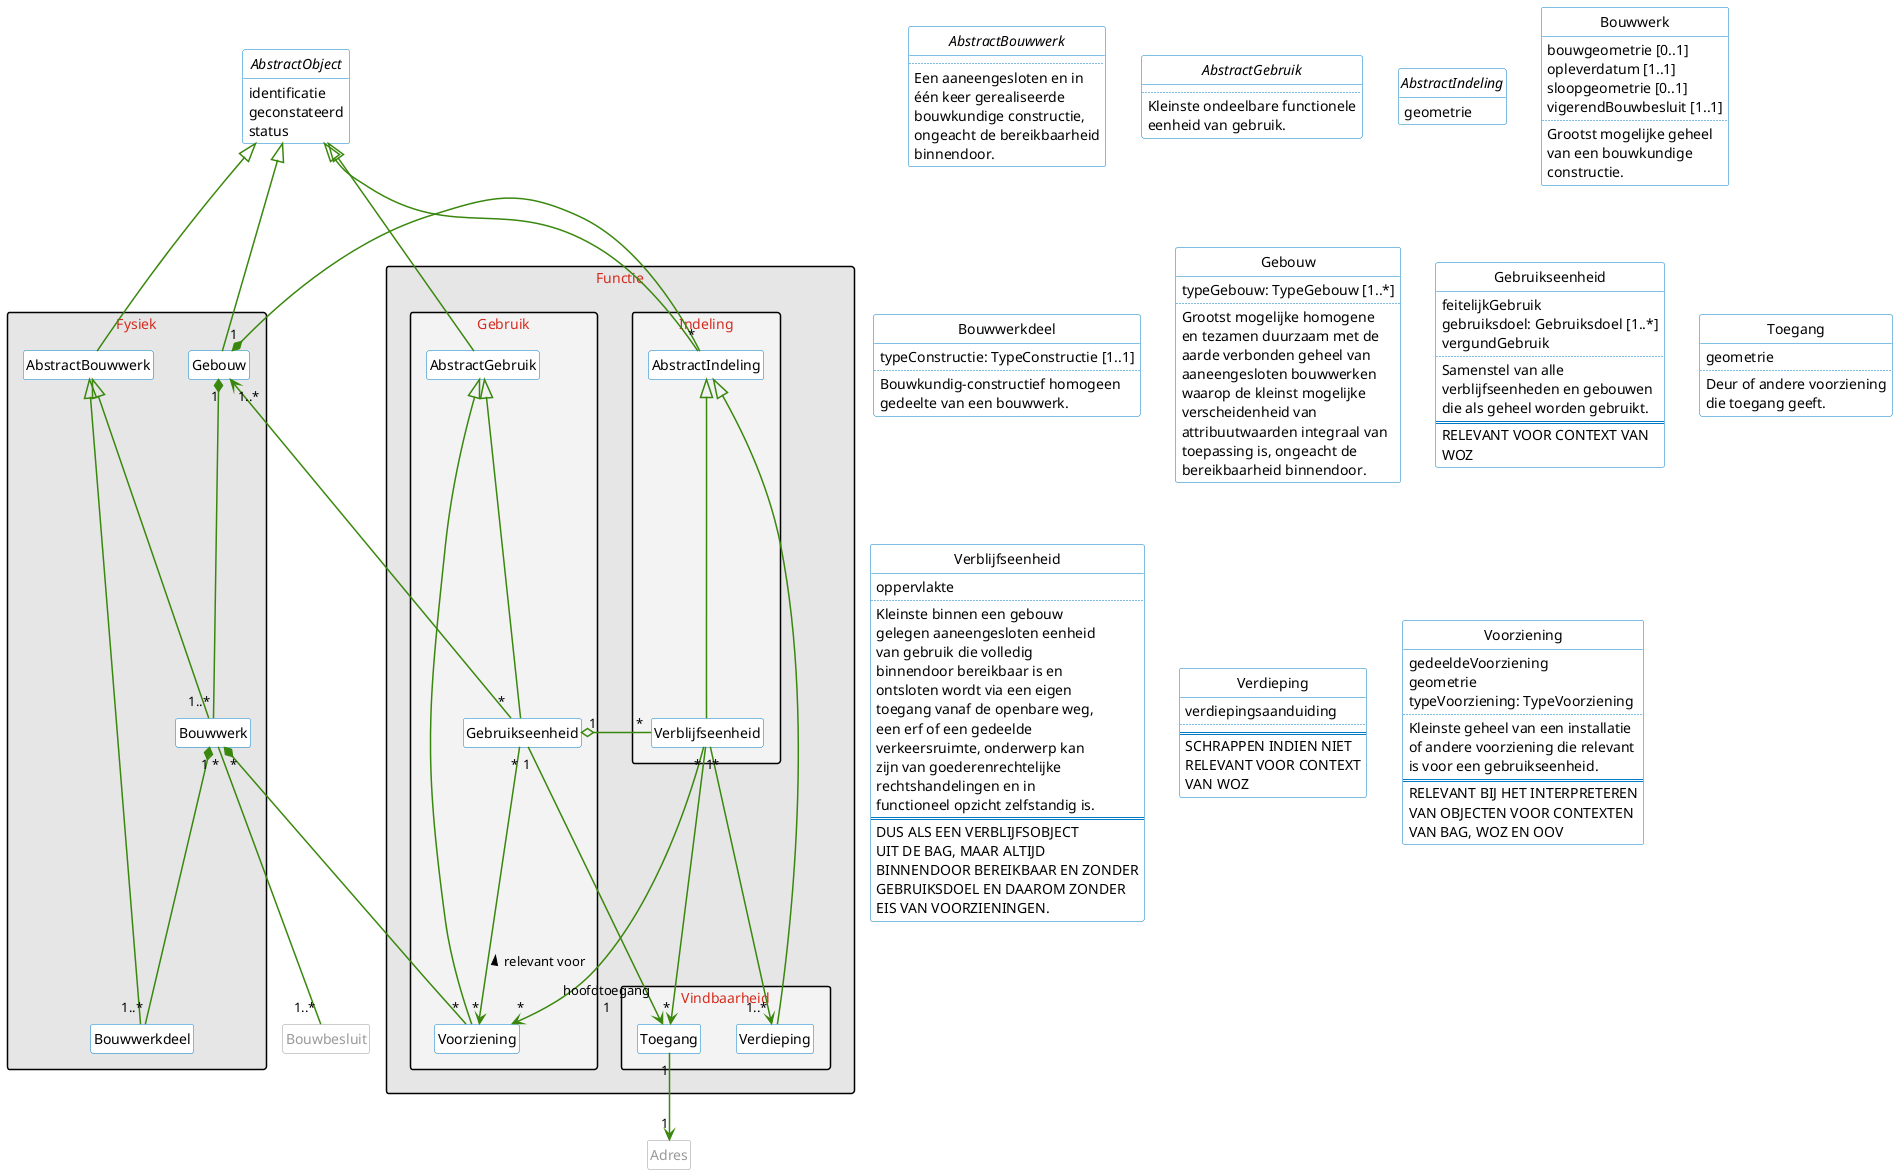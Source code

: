 @startuml

' https://www.rijkshuisstijl.nl/organisatiespecifieke-richtlijnen/ministerie-van-binnenlandse-zaken-en-koninkrijksrelaties/deelidentiteit-kerndepartement-bzk
' https://www.rijkshuisstijl.nl/basiselementen/basiselementen-online/online-kleuren
'
' # Communicatiekleuren
' Het kerndepartement van BZK heeft uit het kleurenpalet van de rijkshuisstijl drie kleuren (elk met tint1 / tint2) gekozen:
' - Rijksoverheid hemelblauw #007bc7 (#b2d7ee/#d9ebf7)
' - Rijksoverheid rood #d52b1e (#f2bfbb/#f9dfdd)
' - Rijksoverheid groen #39870c (#c3dbb6/#e1eddb)
' Het gebruik van deze kleuren in combinatie met veel wit wordt gestimuleerd.
'
' # Tinten voor achtergrondkaders, grafieken en tabellen
' Voor achtergrondkaders, grafieken en tabellen kunnen 7 neutrale grijstinten of tinten van een communicatiekleur in stappen van 20% worden toegepast. Voor tekstachtergrond wordt grijstint1 of communicatiekleur tint2 aanbevolen om aan de contrasteisen voor een goede leesbaarheid te voldoen.
'
' Rijksoverheid grijs 1 #f3f3f3
' Rijksoverheid grijs 2 #e6e6e6
' Rijksoverheid grijs 3 #cccccc
' Rijksoverheid grijs 4 #b4b4b4
' Rijksoverheid grijs 5 #999999
' Rijksoverheid grijs 6 #696969
' Rijksoverheid grijs 7 #535353

' skinparam linetype ortho
' skinparam linetype polyline

skinparam shadowing false

skinparam class {
    ArrowColor #39870c
    ArrowThickness 1.5
    BackgroundColor #ffffff
    BorderColor #007bc7
    BorderColor<<extern>> #999999
    FontColor<<extern>> #999999
'     StereotypeFontStyle italic
}

skinparam package {
    FontColor #d52b1e
    FontStyle normal
    Style rectangle
}

hide empty members

hide circle

hide stereotype

' hide AbstractObject

hide MetaObject

package "Fysiek" #e6e6e6 {
    class AbstractBouwwerk {}
    class Gebouw {}
    class Bouwwerk {}
    class Bouwwerkdeel {}
}

package "Functie" #e6e6e6 {
    package "Gebruik" #f3f3f3 {
        class AbstractGebruik {}
        class Gebruikseenheid {}
        class Voorziening {}
    }
    package "Indeling" #f3f3f3 {
        class AbstractIndeling {}
        class Verblijfseenheid {}
    }
    package "Vindbaarheid" #f3f3f3 {
        class Toegang {}
        class Verdieping {}
    }
}

' package "Representatie" #e6e6e6 {
'     class AbstractRepresentatie {}
'     class GebouwRepresentatie {}
'     class GebruikseenheidRepresentatie {}
' '     class VerblijfseenheidRepresentatie {}
' }

' together {
'     class AbstractObject
'     class MetaObject
' }

' together {
'     class Adres
'     class Bouwbesluit
' }

' together {
'     class AbstractBouwwerk
'     class Bouwwerk
'     class Bouwwerkdeel
' }

' together {
'     class Gebruikseenheid
'     class Verblijfseenheid
' }

' together {
'     class Verblijfseenheid
'     class Verdieping
' }

AbstractObject <|-- AbstractBouwwerk
AbstractObject <|-- AbstractIndeling
AbstractObject <|-- Gebouw
AbstractObject <|-- AbstractGebruik
AbstractObject "1" <- "1..*" MetaObject
AbstractGebruik <|-- Gebruikseenheid
AbstractGebruik <|-- Voorziening
AbstractBouwwerk <|-- Bouwwerk
AbstractBouwwerk <|-- Bouwwerkdeel
Gebouw "1" *-- "1..*" Bouwwerk
Gebruikseenheid "*" --> "*" Voorziening : < relevant voor
Bouwwerk "1" *-- "1..*" Bouwwerkdeel
Gebruikseenheid "*" --> "1..*" Gebouw
Gebruikseenheid "1" o-- "*" Verblijfseenheid
Bouwwerk "*" *-- "*" Voorziening
Bouwwerk "*" -- "1..*" Bouwbesluit
Verblijfseenheid "*" --> "*" Voorziening
Verblijfseenheid "*" --> "1..*" Verdieping
AbstractIndeling <|-- Verdieping
AbstractIndeling <|-- Verblijfseenheid
Gebouw "1" *-- "*" AbstractIndeling
Gebruikseenheid "1" --> "hoofdtoegang\n1" Toegang
Verblijfseenheid "1" --> "*" Toegang
Toegang "1" --> "1" Adres
' Gebouw "1" <|-- "1..*" GebouwRepresentatie
' AbstractRepresentatie <|-- GebouwRepresentatie
' Gebruikseenheid "1" <|-- "1..*" GebruikseenheidRepresentatie
' AbstractRepresentatie <|-- GebruikseenheidRepresentatie
' ' Verblijfseenheid "1" <|-- "1..*" VerblijfseenheidRepresentatie
' ' AbstractRepresentatie <|-- VerblijfseenheidRepresentatie

abstract class AbstractBouwwerk << Objecttype >> {
..
    Een aaneengesloten en in
    één keer gerealiseerde
    bouwkundige constructie,
    ongeacht de bereikbaarheid
    binnendoor.
}

abstract class AbstractGebruik << Objecttype >> {
..
    Kleinste ondeelbare functionele
    eenheid van gebruik.
}

abstract class AbstractObject << Objecttype >> {
    identificatie
    geconstateerd
    status
}

abstract class AbstractIndeling << Objecttype >> {
    geometrie
}

class Adres << extern >> {
}

class Bouwwerk << Objecttype >> {
    bouwgeometrie [0..1]
    opleverdatum [1..1]
    sloopgeometrie [0..1]
    vigerendBouwbesluit [1..1]
    ..
    Grootst mogelijke geheel
    van een bouwkundige
    constructie.
}

class Bouwwerkdeel << Objecttype >> {
    typeConstructie: TypeConstructie [1..1]
    ..
    Bouwkundig-constructief homogeen
    gedeelte van een bouwwerk.
}

class Gebouw << Objecttype >> {
    typeGebouw: TypeGebouw [1..*]
    ..
    Grootst mogelijke homogene
    en tezamen duurzaam met de
    aarde verbonden geheel van
    aaneengesloten bouwwerken
    waarop de kleinst mogelijke
    verscheidenheid van
    attribuutwaarden integraal van
    toepassing is, ongeacht de
    bereikbaarheid binnendoor.
}

class Gebruikseenheid << Objecttype >> {
    feitelijkGebruik
    gebruiksdoel: Gebruiksdoel [1..*]
    vergundGebruik
    ..
    Samenstel van alle
    verblijfseenheden en gebouwen
    die als geheel worden gebruikt.
    ==
    RELEVANT VOOR CONTEXT VAN
    WOZ
}

class MetaObject << extern >> {
'     typeMetagegeven: TypeMetagegeven
'     waarde
}

class Bouwbesluit << extern >> {
}

class Toegang << Objecttype >> {
    geometrie
    ..
    Deur of andere voorziening
    die toegang geeft.
}

class Verblijfseenheid << Objecttype >> {
    oppervlakte
    ..
    Kleinste binnen een gebouw
    gelegen aaneengesloten eenheid
    van gebruik die volledig
    binnendoor bereikbaar is en
    ontsloten wordt via een eigen
    toegang vanaf de openbare weg,
    een erf of een gedeelde
    verkeersruimte, onderwerp kan
    zijn van goederenrechtelijke
    rechtshandelingen en in
    functioneel opzicht zelfstandig is.
    ==
    DUS ALS EEN VERBLIJFSOBJECT
    UIT DE BAG, MAAR ALTIJD
    BINNENDOOR BEREIKBAAR EN ZONDER
    GEBRUIKSDOEL EN DAAROM ZONDER
    EIS VAN VOORZIENINGEN.
}

' ----vvvv---- representatie ----
' abstract class AbstractRepresentatie << Objecttype >> {
'     geometrie
'     levelOfDetail: LevelOfDetail [1..1]
'     schaal: Schaalbereik [1..1]
'     ..
'     Authentieke gegeneraliseerde
'     representatie van een object.
' }
'
' class GebouwRepresentatie << Objecttype >> {
'     ..
'     Authentieke gegeneraliseerde
'     representatie van een Gebouw.
' }
'
' ' class VerblijfseenheidRepresentatie << Objecttype >> {
' '     ..
' '     Authentieke gegeneraliseerde
' '     representatie van een
' '     Verblijfseenheid.
' ' }
'
' class GebruikseenheidRepresentatie << Objecttype >> {
'     ..
'     Authentieke gegeneraliseerde
'     representatie van een
'     Gebruikseenheid.
' }
' ----^^^^---- representatie ----

class Verdieping << Objecttype >> <<Vrijwillig>> {
    verdiepingsaanduiding
    ..
    ==
    SCHRAPPEN INDIEN NIET
    RELEVANT VOOR CONTEXT
    VAN WOZ
}

class Voorziening << Objecttype >> {
    gedeeldeVoorziening
    geometrie
    typeVoorziening: TypeVoorziening
    ..
    Kleinste geheel van een installatie
    of andere voorziening die relevant
    is voor een gebruikseenheid.
    ==
    RELEVANT BIJ HET INTERPRETEREN
    VAN OBJECTEN VOOR CONTEXTEN
    VAN BAG, WOZ EN OOV
}

@enduml
